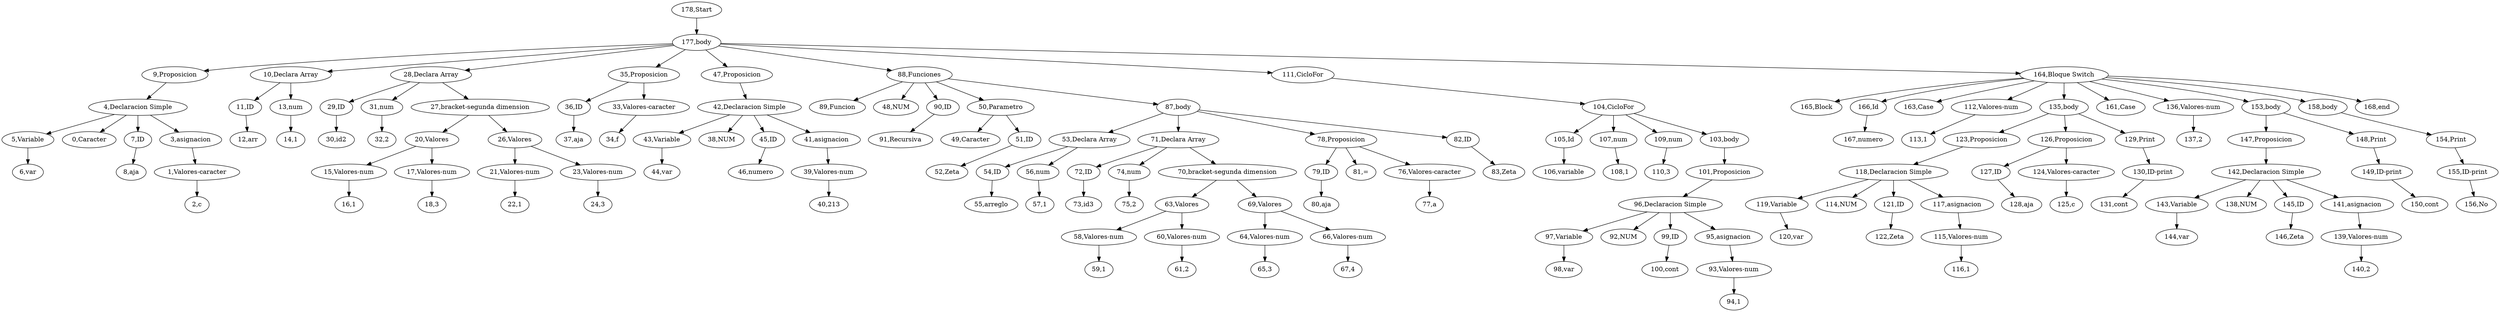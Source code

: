 digraph {
"178,Start" -> "177,body";
"177,body" -> "9,Proposicion";
"9,Proposicion" -> "4,Declaracion Simple";
"4,Declaracion Simple" -> "5,Variable";
"5,Variable" -> "6,var";
"4,Declaracion Simple" -> "0,Caracter";
"4,Declaracion Simple" -> "7,ID";
"7,ID" -> "8,aja";
"4,Declaracion Simple" -> "3,asignacion";
"3,asignacion" -> "1,Valores-caracter";
"1,Valores-caracter" -> "2,c";
"177,body" -> "10,Declara Array";
"10,Declara Array" -> "11,ID";
"11,ID" -> "12,arr";
"10,Declara Array" -> "13,num";
"13,num" -> "14,1";
"177,body" -> "28,Declara Array";
"28,Declara Array" -> "29,ID";
"29,ID" -> "30,id2";
"28,Declara Array" -> "31,num";
"31,num" -> "32,2";
"28,Declara Array" -> "27,bracket-segunda dimension";
"27,bracket-segunda dimension" -> "20,Valores";
"20,Valores" -> "15,Valores-num";
"15,Valores-num" -> "16,1";
"20,Valores" -> "17,Valores-num";
"17,Valores-num" -> "18,3";
"27,bracket-segunda dimension" -> "26,Valores";
"26,Valores" -> "21,Valores-num";
"21,Valores-num" -> "22,1";
"26,Valores" -> "23,Valores-num";
"23,Valores-num" -> "24,3";
"177,body" -> "35,Proposicion";
"35,Proposicion" -> "36,ID";
"36,ID" -> "37,aja";
"35,Proposicion" -> "33,Valores-caracter";
"33,Valores-caracter" -> "34,f";
"177,body" -> "47,Proposicion";
"47,Proposicion" -> "42,Declaracion Simple";
"42,Declaracion Simple" -> "43,Variable";
"43,Variable" -> "44,var";
"42,Declaracion Simple" -> "38,NUM";
"42,Declaracion Simple" -> "45,ID";
"45,ID" -> "46,numero";
"42,Declaracion Simple" -> "41,asignacion";
"41,asignacion" -> "39,Valores-num";
"39,Valores-num" -> "40,213";
"177,body" -> "88,Funciones";
"88,Funciones" -> "89,Funcion";
"88,Funciones" -> "48,NUM";
"88,Funciones" -> "90,ID";
"90,ID" -> "91,Recursiva";
"88,Funciones" -> "50,Parametro";
"50,Parametro" -> "49,Caracter";
"50,Parametro" -> "51,ID";
"51,ID" -> "52,Zeta";
"88,Funciones" -> "87,body";
"87,body" -> "53,Declara Array";
"53,Declara Array" -> "54,ID";
"54,ID" -> "55,arreglo";
"53,Declara Array" -> "56,num";
"56,num" -> "57,1";
"87,body" -> "71,Declara Array";
"71,Declara Array" -> "72,ID";
"72,ID" -> "73,id3";
"71,Declara Array" -> "74,num";
"74,num" -> "75,2";
"71,Declara Array" -> "70,bracket-segunda dimension";
"70,bracket-segunda dimension" -> "63,Valores";
"63,Valores" -> "58,Valores-num";
"58,Valores-num" -> "59,1";
"63,Valores" -> "60,Valores-num";
"60,Valores-num" -> "61,2";
"70,bracket-segunda dimension" -> "69,Valores";
"69,Valores" -> "64,Valores-num";
"64,Valores-num" -> "65,3";
"69,Valores" -> "66,Valores-num";
"66,Valores-num" -> "67,4";
"87,body" -> "78,Proposicion";
"78,Proposicion" -> "79,ID";
"79,ID" -> "80,aja";
"78,Proposicion" -> "81,=";
"78,Proposicion" -> "76,Valores-caracter";
"76,Valores-caracter" -> "77,a";
"87,body" -> "82,ID";
"82,ID" -> "83,Zeta";
"177,body" -> "111,CicloFor";
"111,CicloFor" -> "104,CicloFor";
"104,CicloFor" -> "105,Id";
"105,Id" -> "106,variable";
"104,CicloFor" -> "107,num";
"107,num" -> "108,1";
"104,CicloFor" -> "109,num";
"109,num" -> "110,3";
"104,CicloFor" -> "103,body";
"103,body" -> "101,Proposicion";
"101,Proposicion" -> "96,Declaracion Simple";
"96,Declaracion Simple" -> "97,Variable";
"97,Variable" -> "98,var";
"96,Declaracion Simple" -> "92,NUM";
"96,Declaracion Simple" -> "99,ID";
"99,ID" -> "100,cont";
"96,Declaracion Simple" -> "95,asignacion";
"95,asignacion" -> "93,Valores-num";
"93,Valores-num" -> "94,1";
"177,body" -> "164,Bloque Switch";
"164,Bloque Switch" -> "165,Block";
"164,Bloque Switch" -> "166,Id";
"166,Id" -> "167,numero";
"164,Bloque Switch" -> "163,Case";
"164,Bloque Switch" -> "112,Valores-num";
"112,Valores-num" -> "113,1";
"164,Bloque Switch" -> "135,body";
"135,body" -> "123,Proposicion";
"123,Proposicion" -> "118,Declaracion Simple";
"118,Declaracion Simple" -> "119,Variable";
"119,Variable" -> "120,var";
"118,Declaracion Simple" -> "114,NUM";
"118,Declaracion Simple" -> "121,ID";
"121,ID" -> "122,Zeta";
"118,Declaracion Simple" -> "117,asignacion";
"117,asignacion" -> "115,Valores-num";
"115,Valores-num" -> "116,1";
"135,body" -> "126,Proposicion";
"126,Proposicion" -> "127,ID";
"127,ID" -> "128,aja";
"126,Proposicion" -> "124,Valores-caracter";
"124,Valores-caracter" -> "125,c";
"135,body" -> "129,Print";
"129,Print" -> "130,ID-print";
"130,ID-print" -> "131,cont";
"164,Bloque Switch" -> "161,Case";
"164,Bloque Switch" -> "136,Valores-num";
"136,Valores-num" -> "137,2";
"164,Bloque Switch" -> "153,body";
"153,body" -> "147,Proposicion";
"147,Proposicion" -> "142,Declaracion Simple";
"142,Declaracion Simple" -> "143,Variable";
"143,Variable" -> "144,var";
"142,Declaracion Simple" -> "138,NUM";
"142,Declaracion Simple" -> "145,ID";
"145,ID" -> "146,Zeta";
"142,Declaracion Simple" -> "141,asignacion";
"141,asignacion" -> "139,Valores-num";
"139,Valores-num" -> "140,2";
"153,body" -> "148,Print";
"148,Print" -> "149,ID-print";
"149,ID-print" -> "150,cont";
"164,Bloque Switch" -> "158,body";
"158,body" -> "154,Print";
"154,Print" -> "155,ID-print";
"155,ID-print" -> "156,No";
"164,Bloque Switch" -> "168,end";

}